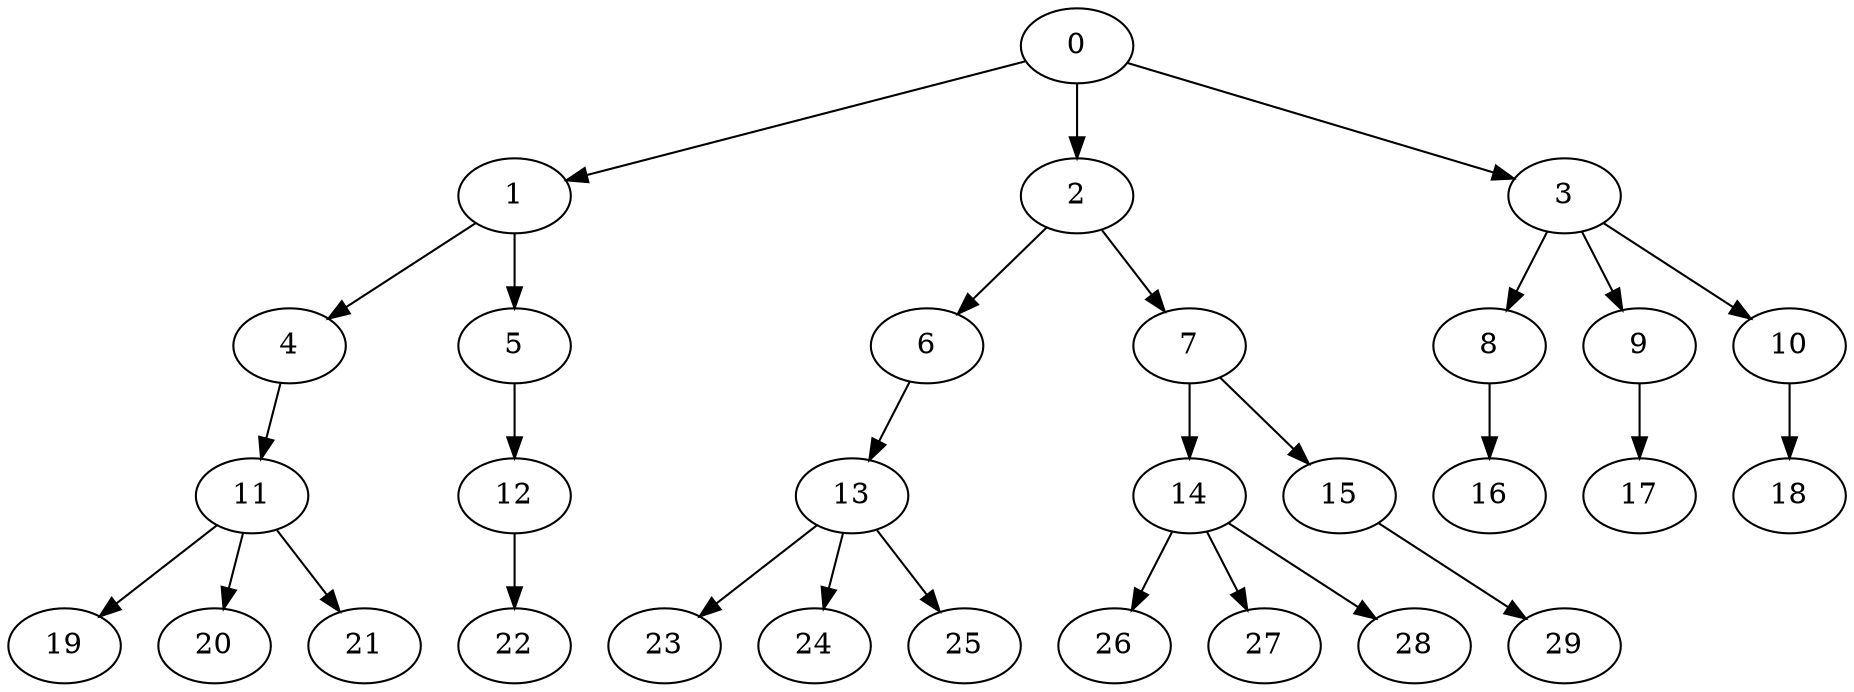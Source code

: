 digraph "OutTree-Unbalanced-MaxBf-3_Nodes_30_CCR_0.98_WeightType_Random" {
	0	 [Weight=8];
	1	 [Weight=8];
	0 -> 1	 [Weight=2];
	2	 [Weight=5];
	0 -> 2	 [Weight=6];
	3	 [Weight=3];
	0 -> 3	 [Weight=5];
	4	 [Weight=3];
	1 -> 4	 [Weight=11];
	5	 [Weight=8];
	1 -> 5	 [Weight=5];
	6	 [Weight=9];
	2 -> 6	 [Weight=2];
	7	 [Weight=10];
	2 -> 7	 [Weight=5];
	8	 [Weight=8];
	3 -> 8	 [Weight=2];
	9	 [Weight=9];
	3 -> 9	 [Weight=2];
	10	 [Weight=10];
	3 -> 10	 [Weight=9];
	11	 [Weight=9];
	4 -> 11	 [Weight=11];
	12	 [Weight=7];
	5 -> 12	 [Weight=2];
	13	 [Weight=10];
	6 -> 13	 [Weight=11];
	14	 [Weight=2];
	7 -> 14	 [Weight=11];
	15	 [Weight=7];
	7 -> 15	 [Weight=11];
	16	 [Weight=9];
	8 -> 16	 [Weight=9];
	17	 [Weight=10];
	9 -> 17	 [Weight=10];
	18	 [Weight=6];
	10 -> 18	 [Weight=11];
	19	 [Weight=5];
	11 -> 19	 [Weight=12];
	20	 [Weight=3];
	11 -> 20	 [Weight=5];
	21	 [Weight=4];
	11 -> 21	 [Weight=6];
	22	 [Weight=8];
	12 -> 22	 [Weight=10];
	23	 [Weight=8];
	13 -> 23	 [Weight=4];
	24	 [Weight=10];
	13 -> 24	 [Weight=10];
	25	 [Weight=7];
	13 -> 25	 [Weight=7];
	26	 [Weight=9];
	14 -> 26	 [Weight=9];
	27	 [Weight=3];
	14 -> 27	 [Weight=4];
	28	 [Weight=4];
	14 -> 28	 [Weight=4];
	29	 [Weight=9];
	15 -> 29	 [Weight=11];
}
